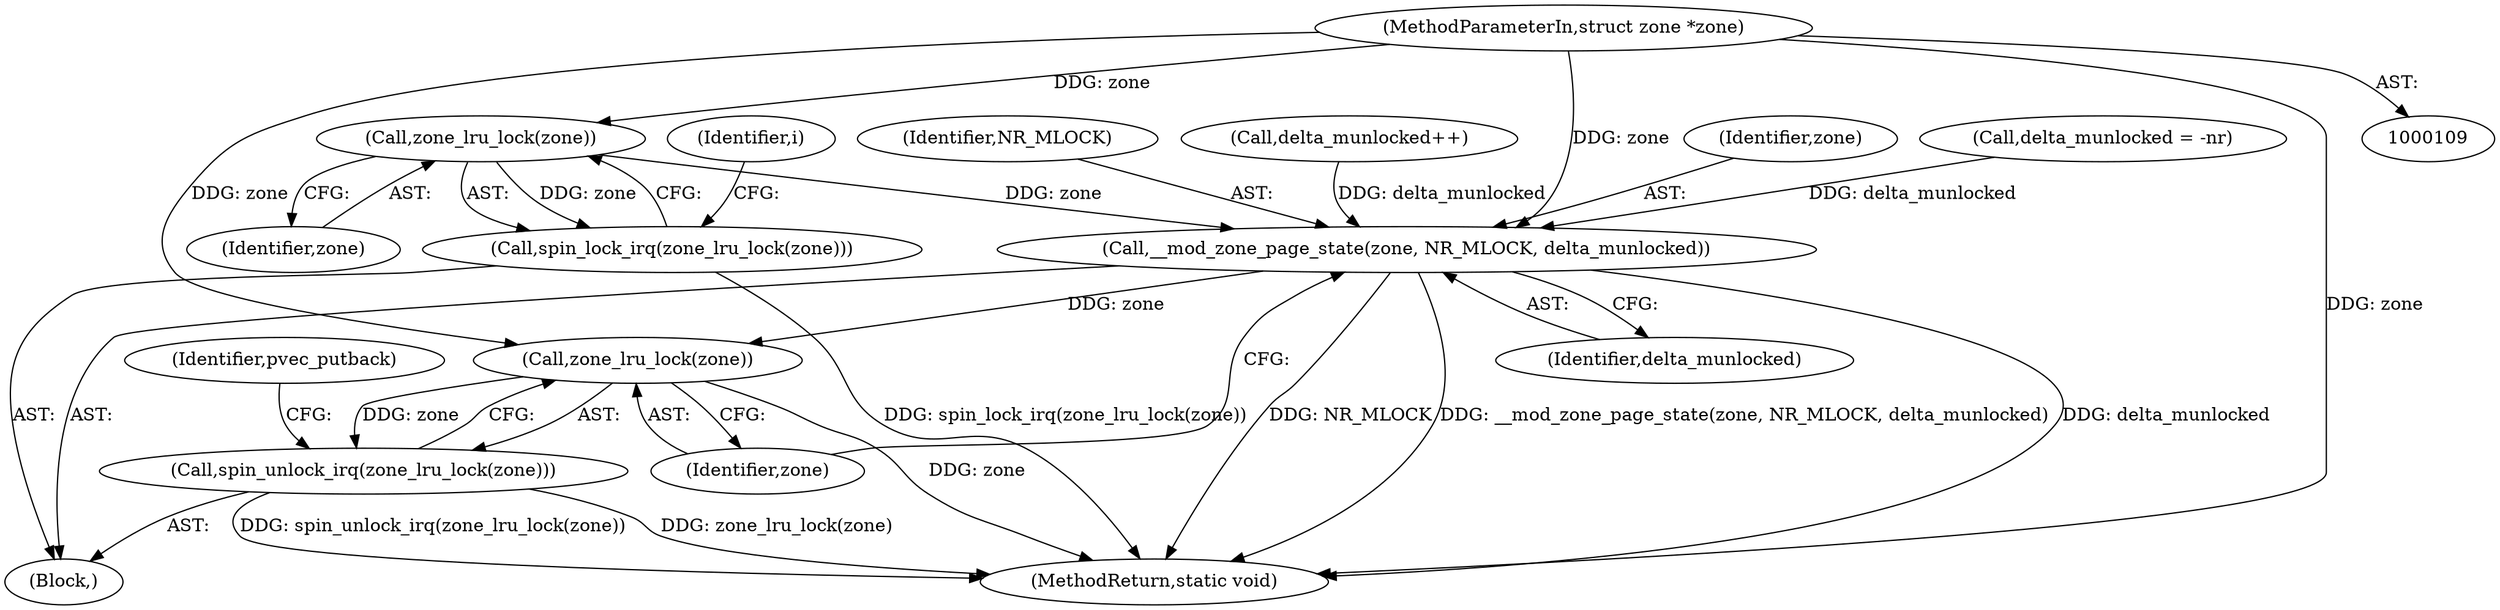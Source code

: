 digraph "0_linux_70feee0e1ef331b22cc51f383d532a0d043fbdcc@pointer" {
"1000134" [label="(Call,zone_lru_lock(zone))"];
"1000111" [label="(MethodParameterIn,struct zone *zone)"];
"1000133" [label="(Call,spin_lock_irq(zone_lru_lock(zone)))"];
"1000185" [label="(Call,__mod_zone_page_state(zone, NR_MLOCK, delta_munlocked))"];
"1000190" [label="(Call,zone_lru_lock(zone))"];
"1000189" [label="(Call,spin_unlock_irq(zone_lru_lock(zone)))"];
"1000190" [label="(Call,zone_lru_lock(zone))"];
"1000189" [label="(Call,spin_unlock_irq(zone_lru_lock(zone)))"];
"1000138" [label="(Identifier,i)"];
"1000186" [label="(Identifier,zone)"];
"1000185" [label="(Call,__mod_zone_page_state(zone, NR_MLOCK, delta_munlocked))"];
"1000191" [label="(Identifier,zone)"];
"1000112" [label="(Block,)"];
"1000111" [label="(MethodParameterIn,struct zone *zone)"];
"1000120" [label="(Call,delta_munlocked = -nr)"];
"1000135" [label="(Identifier,zone)"];
"1000187" [label="(Identifier,NR_MLOCK)"];
"1000168" [label="(Call,delta_munlocked++)"];
"1000243" [label="(MethodReturn,static void)"];
"1000133" [label="(Call,spin_lock_irq(zone_lru_lock(zone)))"];
"1000134" [label="(Call,zone_lru_lock(zone))"];
"1000188" [label="(Identifier,delta_munlocked)"];
"1000194" [label="(Identifier,pvec_putback)"];
"1000134" -> "1000133"  [label="AST: "];
"1000134" -> "1000135"  [label="CFG: "];
"1000135" -> "1000134"  [label="AST: "];
"1000133" -> "1000134"  [label="CFG: "];
"1000134" -> "1000133"  [label="DDG: zone"];
"1000111" -> "1000134"  [label="DDG: zone"];
"1000134" -> "1000185"  [label="DDG: zone"];
"1000111" -> "1000109"  [label="AST: "];
"1000111" -> "1000243"  [label="DDG: zone"];
"1000111" -> "1000185"  [label="DDG: zone"];
"1000111" -> "1000190"  [label="DDG: zone"];
"1000133" -> "1000112"  [label="AST: "];
"1000138" -> "1000133"  [label="CFG: "];
"1000133" -> "1000243"  [label="DDG: spin_lock_irq(zone_lru_lock(zone))"];
"1000185" -> "1000112"  [label="AST: "];
"1000185" -> "1000188"  [label="CFG: "];
"1000186" -> "1000185"  [label="AST: "];
"1000187" -> "1000185"  [label="AST: "];
"1000188" -> "1000185"  [label="AST: "];
"1000191" -> "1000185"  [label="CFG: "];
"1000185" -> "1000243"  [label="DDG: NR_MLOCK"];
"1000185" -> "1000243"  [label="DDG: __mod_zone_page_state(zone, NR_MLOCK, delta_munlocked)"];
"1000185" -> "1000243"  [label="DDG: delta_munlocked"];
"1000168" -> "1000185"  [label="DDG: delta_munlocked"];
"1000120" -> "1000185"  [label="DDG: delta_munlocked"];
"1000185" -> "1000190"  [label="DDG: zone"];
"1000190" -> "1000189"  [label="AST: "];
"1000190" -> "1000191"  [label="CFG: "];
"1000191" -> "1000190"  [label="AST: "];
"1000189" -> "1000190"  [label="CFG: "];
"1000190" -> "1000243"  [label="DDG: zone"];
"1000190" -> "1000189"  [label="DDG: zone"];
"1000189" -> "1000112"  [label="AST: "];
"1000194" -> "1000189"  [label="CFG: "];
"1000189" -> "1000243"  [label="DDG: zone_lru_lock(zone)"];
"1000189" -> "1000243"  [label="DDG: spin_unlock_irq(zone_lru_lock(zone))"];
}
